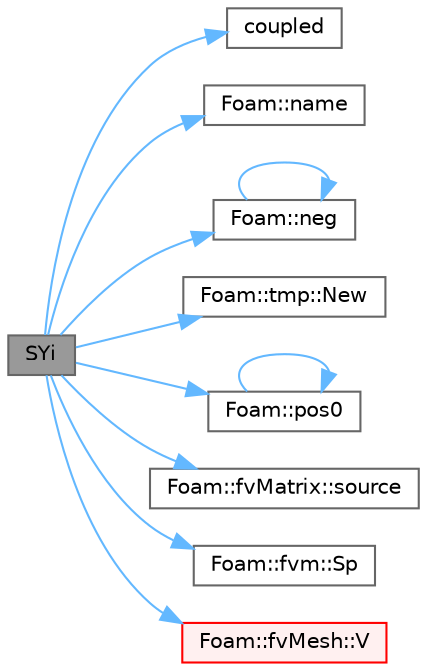 digraph "SYi"
{
 // LATEX_PDF_SIZE
  bgcolor="transparent";
  edge [fontname=Helvetica,fontsize=10,labelfontname=Helvetica,labelfontsize=10];
  node [fontname=Helvetica,fontsize=10,shape=box,height=0.2,width=0.4];
  rankdir="LR";
  Node1 [id="Node000001",label="SYi",height=0.2,width=0.4,color="gray40", fillcolor="grey60", style="filled", fontcolor="black",tooltip=" "];
  Node1 -> Node2 [id="edge1_Node000001_Node000002",color="steelblue1",style="solid",tooltip=" "];
  Node2 [id="Node000002",label="coupled",height=0.2,width=0.4,color="grey40", fillcolor="white", style="filled",URL="$createCoupledRegions_8H.html#aab5a20fafbadc007206387b2435e9a31",tooltip=" "];
  Node1 -> Node3 [id="edge2_Node000001_Node000003",color="steelblue1",style="solid",tooltip=" "];
  Node3 [id="Node000003",label="Foam::name",height=0.2,width=0.4,color="grey40", fillcolor="white", style="filled",URL="$namespaceFoam.html#accde1bf3e2a4105cca868012a680afbe",tooltip=" "];
  Node1 -> Node4 [id="edge3_Node000001_Node000004",color="steelblue1",style="solid",tooltip=" "];
  Node4 [id="Node000004",label="Foam::neg",height=0.2,width=0.4,color="grey40", fillcolor="white", style="filled",URL="$namespaceFoam.html#aad5b44612e484eb87fcea79a3d19ee04",tooltip=" "];
  Node4 -> Node4 [id="edge4_Node000004_Node000004",color="steelblue1",style="solid",tooltip=" "];
  Node1 -> Node5 [id="edge5_Node000001_Node000005",color="steelblue1",style="solid",tooltip=" "];
  Node5 [id="Node000005",label="Foam::tmp::New",height=0.2,width=0.4,color="grey40", fillcolor="white", style="filled",URL="$classFoam_1_1tmp.html#acd59a224b5ba7ef3d83ed9a496fcdd61",tooltip=" "];
  Node1 -> Node6 [id="edge6_Node000001_Node000006",color="steelblue1",style="solid",tooltip=" "];
  Node6 [id="Node000006",label="Foam::pos0",height=0.2,width=0.4,color="grey40", fillcolor="white", style="filled",URL="$namespaceFoam.html#a20332254625749a295884af3fd7d9d1f",tooltip=" "];
  Node6 -> Node6 [id="edge7_Node000006_Node000006",color="steelblue1",style="solid",tooltip=" "];
  Node1 -> Node7 [id="edge8_Node000001_Node000007",color="steelblue1",style="solid",tooltip=" "];
  Node7 [id="Node000007",label="Foam::fvMatrix::source",height=0.2,width=0.4,color="grey40", fillcolor="white", style="filled",URL="$classFoam_1_1fvMatrix.html#afa8e42090fbc4603210f84f9ee83ff2b",tooltip=" "];
  Node1 -> Node8 [id="edge9_Node000001_Node000008",color="steelblue1",style="solid",tooltip=" "];
  Node8 [id="Node000008",label="Foam::fvm::Sp",height=0.2,width=0.4,color="grey40", fillcolor="white", style="filled",URL="$namespaceFoam_1_1fvm.html#af8062d84b43cdfe63a19c1e2e0b6de6a",tooltip=" "];
  Node1 -> Node9 [id="edge10_Node000001_Node000009",color="steelblue1",style="solid",tooltip=" "];
  Node9 [id="Node000009",label="Foam::fvMesh::V",height=0.2,width=0.4,color="red", fillcolor="#FFF0F0", style="filled",URL="$classFoam_1_1fvMesh.html#a13990535f2b5c121ee3f2dcd8c5c8b58",tooltip=" "];
}
